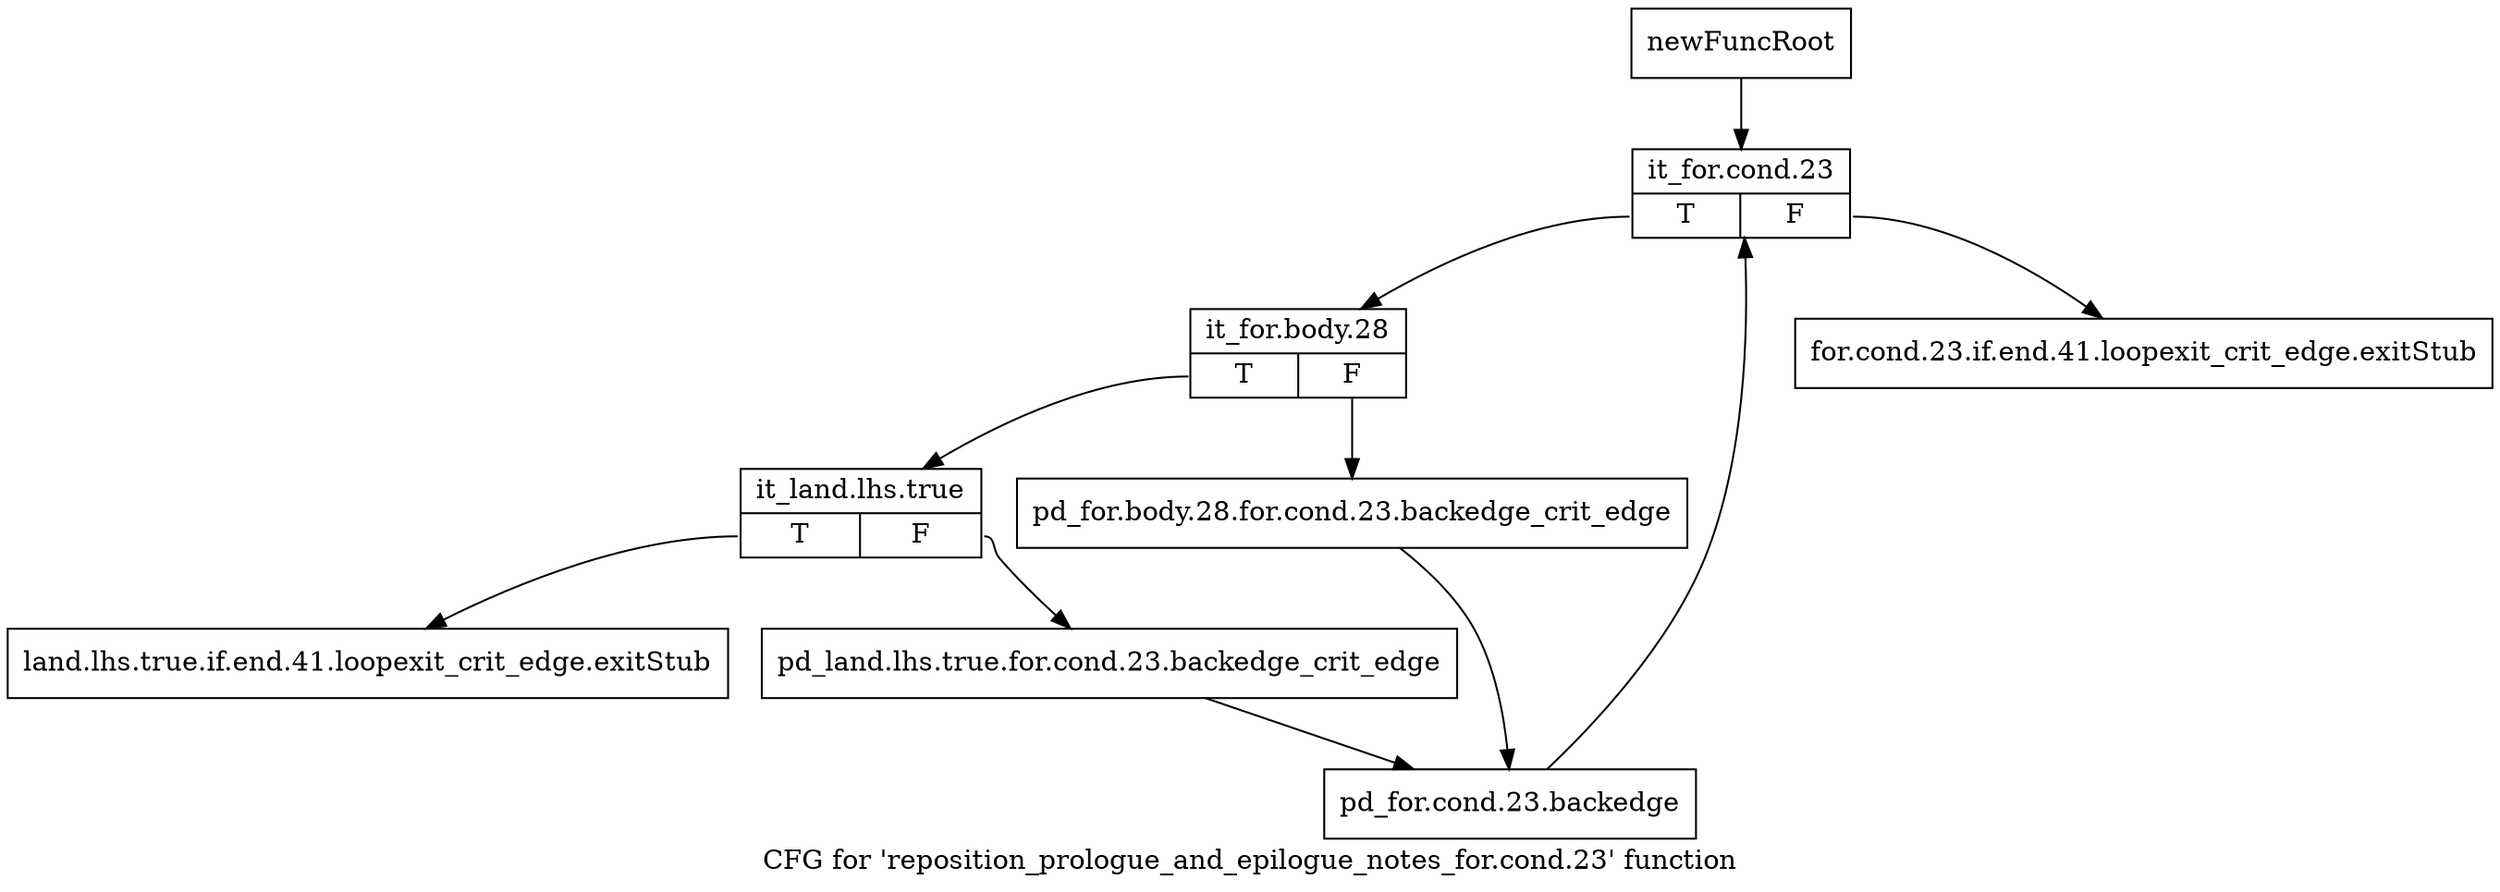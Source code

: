 digraph "CFG for 'reposition_prologue_and_epilogue_notes_for.cond.23' function" {
	label="CFG for 'reposition_prologue_and_epilogue_notes_for.cond.23' function";

	Node0xb06e950 [shape=record,label="{newFuncRoot}"];
	Node0xb06e950 -> Node0xb06ea40;
	Node0xb06e9a0 [shape=record,label="{for.cond.23.if.end.41.loopexit_crit_edge.exitStub}"];
	Node0xb06e9f0 [shape=record,label="{land.lhs.true.if.end.41.loopexit_crit_edge.exitStub}"];
	Node0xb06ea40 [shape=record,label="{it_for.cond.23|{<s0>T|<s1>F}}"];
	Node0xb06ea40:s0 -> Node0xb06ea90;
	Node0xb06ea40:s1 -> Node0xb06e9a0;
	Node0xb06ea90 [shape=record,label="{it_for.body.28|{<s0>T|<s1>F}}"];
	Node0xb06ea90:s0 -> Node0xb06eb30;
	Node0xb06ea90:s1 -> Node0xb06eae0;
	Node0xb06eae0 [shape=record,label="{pd_for.body.28.for.cond.23.backedge_crit_edge}"];
	Node0xb06eae0 -> Node0xb06ebd0;
	Node0xb06eb30 [shape=record,label="{it_land.lhs.true|{<s0>T|<s1>F}}"];
	Node0xb06eb30:s0 -> Node0xb06e9f0;
	Node0xb06eb30:s1 -> Node0xb06eb80;
	Node0xb06eb80 [shape=record,label="{pd_land.lhs.true.for.cond.23.backedge_crit_edge}"];
	Node0xb06eb80 -> Node0xb06ebd0;
	Node0xb06ebd0 [shape=record,label="{pd_for.cond.23.backedge}"];
	Node0xb06ebd0 -> Node0xb06ea40;
}
